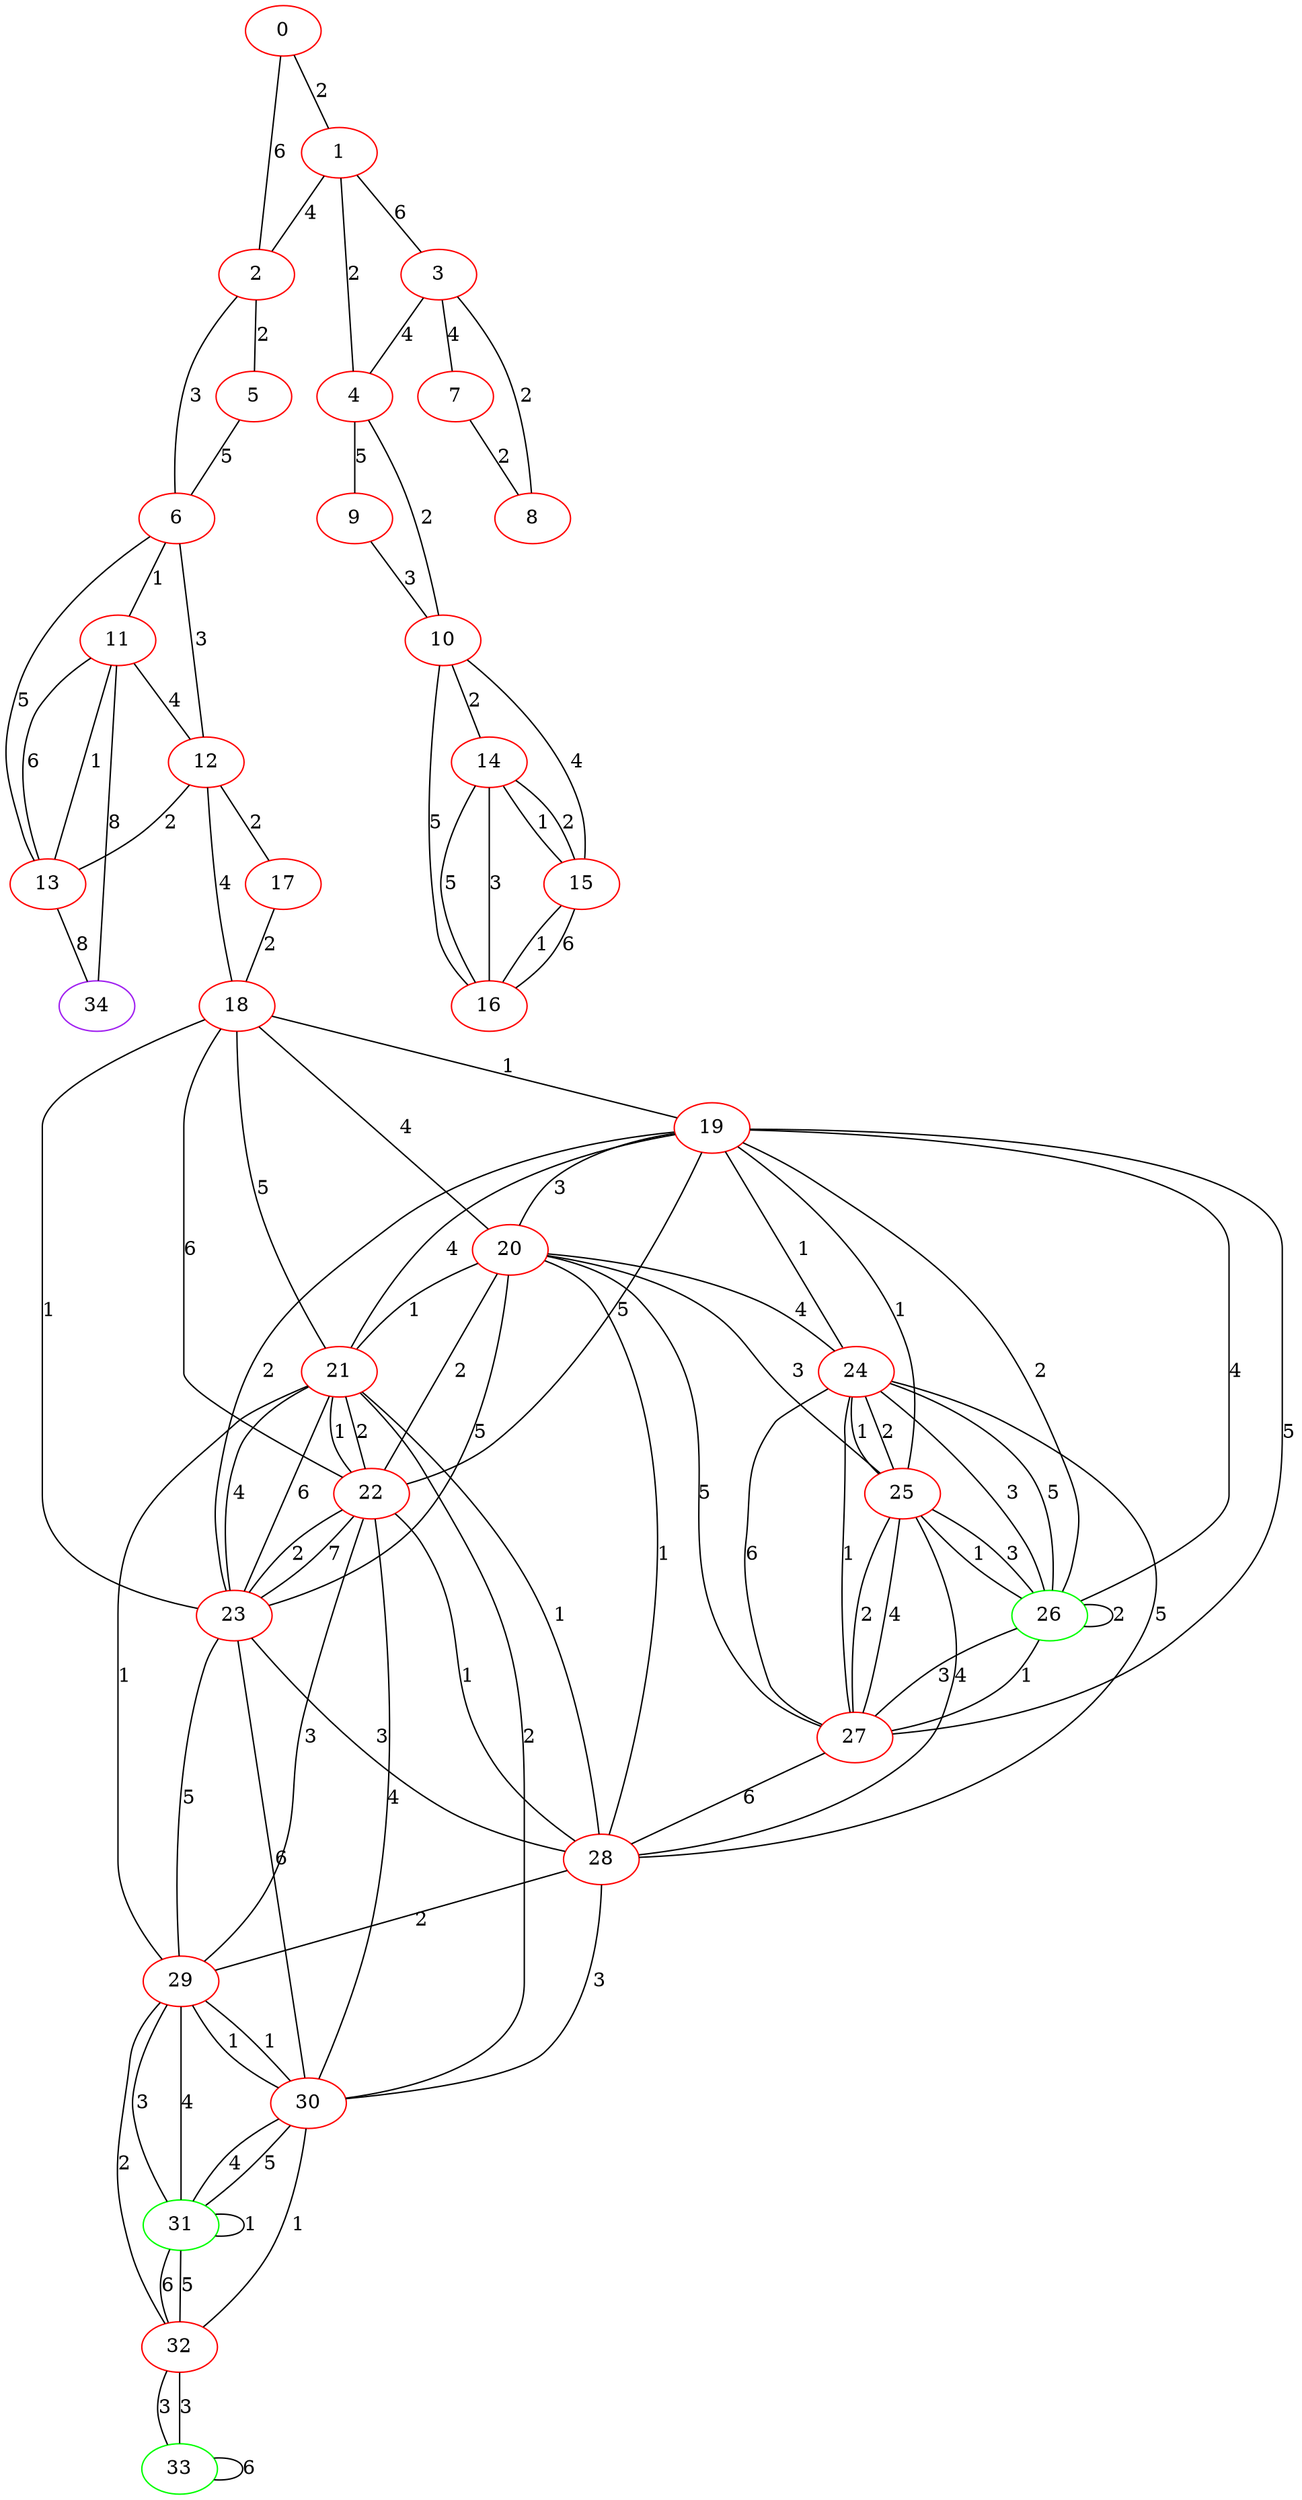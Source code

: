graph "" {
0 [color=red, weight=1];
1 [color=red, weight=1];
2 [color=red, weight=1];
3 [color=red, weight=1];
4 [color=red, weight=1];
5 [color=red, weight=1];
6 [color=red, weight=1];
7 [color=red, weight=1];
8 [color=red, weight=1];
9 [color=red, weight=1];
10 [color=red, weight=1];
11 [color=red, weight=1];
12 [color=red, weight=1];
13 [color=red, weight=1];
14 [color=red, weight=1];
15 [color=red, weight=1];
16 [color=red, weight=1];
17 [color=red, weight=1];
18 [color=red, weight=1];
19 [color=red, weight=1];
20 [color=red, weight=1];
21 [color=red, weight=1];
22 [color=red, weight=1];
23 [color=red, weight=1];
24 [color=red, weight=1];
25 [color=red, weight=1];
26 [color=green, weight=2];
27 [color=red, weight=1];
28 [color=red, weight=1];
29 [color=red, weight=1];
30 [color=red, weight=1];
31 [color=green, weight=2];
32 [color=red, weight=1];
33 [color=green, weight=2];
34 [color=purple, weight=4];
0 -- 1  [key=0, label=2];
0 -- 2  [key=0, label=6];
1 -- 2  [key=0, label=4];
1 -- 3  [key=0, label=6];
1 -- 4  [key=0, label=2];
2 -- 5  [key=0, label=2];
2 -- 6  [key=0, label=3];
3 -- 8  [key=0, label=2];
3 -- 4  [key=0, label=4];
3 -- 7  [key=0, label=4];
4 -- 9  [key=0, label=5];
4 -- 10  [key=0, label=2];
5 -- 6  [key=0, label=5];
6 -- 11  [key=0, label=1];
6 -- 12  [key=0, label=3];
6 -- 13  [key=0, label=5];
7 -- 8  [key=0, label=2];
9 -- 10  [key=0, label=3];
10 -- 16  [key=0, label=5];
10 -- 14  [key=0, label=2];
10 -- 15  [key=0, label=4];
11 -- 34  [key=0, label=8];
11 -- 12  [key=0, label=4];
11 -- 13  [key=0, label=6];
11 -- 13  [key=1, label=1];
12 -- 17  [key=0, label=2];
12 -- 18  [key=0, label=4];
12 -- 13  [key=0, label=2];
13 -- 34  [key=0, label=8];
14 -- 16  [key=0, label=5];
14 -- 16  [key=1, label=3];
14 -- 15  [key=0, label=1];
14 -- 15  [key=1, label=2];
15 -- 16  [key=0, label=6];
15 -- 16  [key=1, label=1];
17 -- 18  [key=0, label=2];
18 -- 19  [key=0, label=1];
18 -- 20  [key=0, label=4];
18 -- 21  [key=0, label=5];
18 -- 22  [key=0, label=6];
18 -- 23  [key=0, label=1];
19 -- 20  [key=0, label=3];
19 -- 21  [key=0, label=4];
19 -- 22  [key=0, label=5];
19 -- 23  [key=0, label=2];
19 -- 24  [key=0, label=1];
19 -- 25  [key=0, label=1];
19 -- 26  [key=0, label=2];
19 -- 26  [key=1, label=4];
19 -- 27  [key=0, label=5];
20 -- 21  [key=0, label=1];
20 -- 22  [key=0, label=2];
20 -- 23  [key=0, label=5];
20 -- 24  [key=0, label=4];
20 -- 25  [key=0, label=3];
20 -- 27  [key=0, label=5];
20 -- 28  [key=0, label=1];
21 -- 22  [key=0, label=2];
21 -- 22  [key=1, label=1];
21 -- 23  [key=0, label=4];
21 -- 23  [key=1, label=6];
21 -- 28  [key=0, label=1];
21 -- 29  [key=0, label=1];
21 -- 30  [key=0, label=2];
22 -- 23  [key=0, label=2];
22 -- 23  [key=1, label=7];
22 -- 28  [key=0, label=1];
22 -- 29  [key=0, label=3];
22 -- 30  [key=0, label=4];
23 -- 28  [key=0, label=3];
23 -- 29  [key=0, label=5];
23 -- 30  [key=0, label=6];
24 -- 25  [key=0, label=2];
24 -- 25  [key=1, label=1];
24 -- 26  [key=0, label=3];
24 -- 26  [key=1, label=5];
24 -- 27  [key=0, label=6];
24 -- 27  [key=1, label=1];
24 -- 28  [key=0, label=5];
25 -- 26  [key=0, label=1];
25 -- 26  [key=1, label=3];
25 -- 27  [key=0, label=4];
25 -- 27  [key=1, label=2];
25 -- 28  [key=0, label=4];
26 -- 26  [key=0, label=2];
26 -- 27  [key=0, label=3];
26 -- 27  [key=1, label=1];
27 -- 28  [key=0, label=6];
28 -- 29  [key=0, label=2];
28 -- 30  [key=0, label=3];
29 -- 32  [key=0, label=2];
29 -- 30  [key=0, label=1];
29 -- 30  [key=1, label=1];
29 -- 31  [key=0, label=3];
29 -- 31  [key=1, label=4];
30 -- 32  [key=0, label=1];
30 -- 31  [key=0, label=4];
30 -- 31  [key=1, label=5];
31 -- 32  [key=0, label=5];
31 -- 32  [key=1, label=6];
31 -- 31  [key=0, label=1];
32 -- 33  [key=0, label=3];
32 -- 33  [key=1, label=3];
33 -- 33  [key=0, label=6];
}
